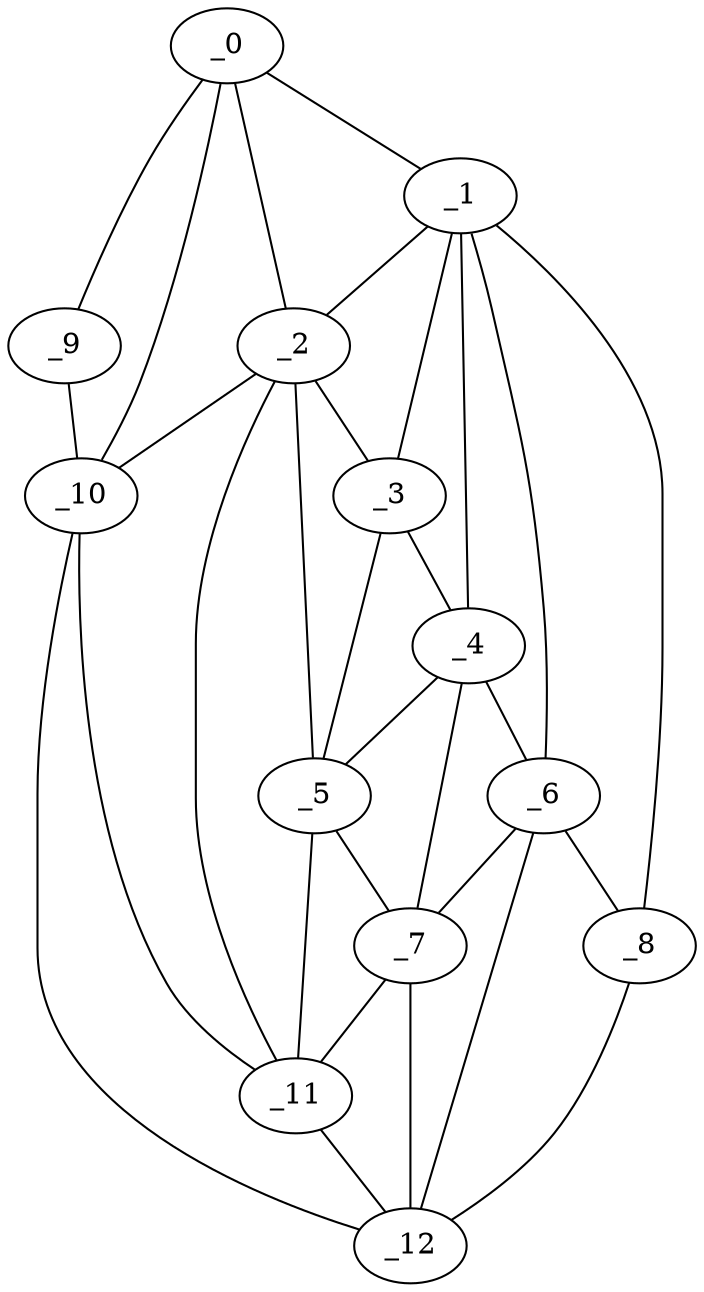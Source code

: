 graph "obj88__350.gxl" {
	_0	 [x=45,
		y=7];
	_1	 [x=56,
		y=98];
	_0 -- _1	 [valence=1];
	_2	 [x=57,
		y=78];
	_0 -- _2	 [valence=2];
	_9	 [x=81,
		y=6];
	_0 -- _9	 [valence=1];
	_10	 [x=86,
		y=50];
	_0 -- _10	 [valence=2];
	_1 -- _2	 [valence=2];
	_3	 [x=58,
		y=87];
	_1 -- _3	 [valence=1];
	_4	 [x=68,
		y=89];
	_1 -- _4	 [valence=1];
	_6	 [x=72,
		y=117];
	_1 -- _6	 [valence=2];
	_8	 [x=74,
		y=120];
	_1 -- _8	 [valence=1];
	_2 -- _3	 [valence=2];
	_5	 [x=70,
		y=84];
	_2 -- _5	 [valence=1];
	_2 -- _10	 [valence=1];
	_11	 [x=86,
		y=57];
	_2 -- _11	 [valence=2];
	_3 -- _4	 [valence=2];
	_3 -- _5	 [valence=1];
	_4 -- _5	 [valence=2];
	_4 -- _6	 [valence=2];
	_7	 [x=74,
		y=88];
	_4 -- _7	 [valence=2];
	_5 -- _7	 [valence=2];
	_5 -- _11	 [valence=1];
	_6 -- _7	 [valence=2];
	_6 -- _8	 [valence=1];
	_12	 [x=88,
		y=115];
	_6 -- _12	 [valence=2];
	_7 -- _11	 [valence=2];
	_7 -- _12	 [valence=1];
	_8 -- _12	 [valence=1];
	_9 -- _10	 [valence=1];
	_10 -- _11	 [valence=2];
	_10 -- _12	 [valence=1];
	_11 -- _12	 [valence=2];
}
